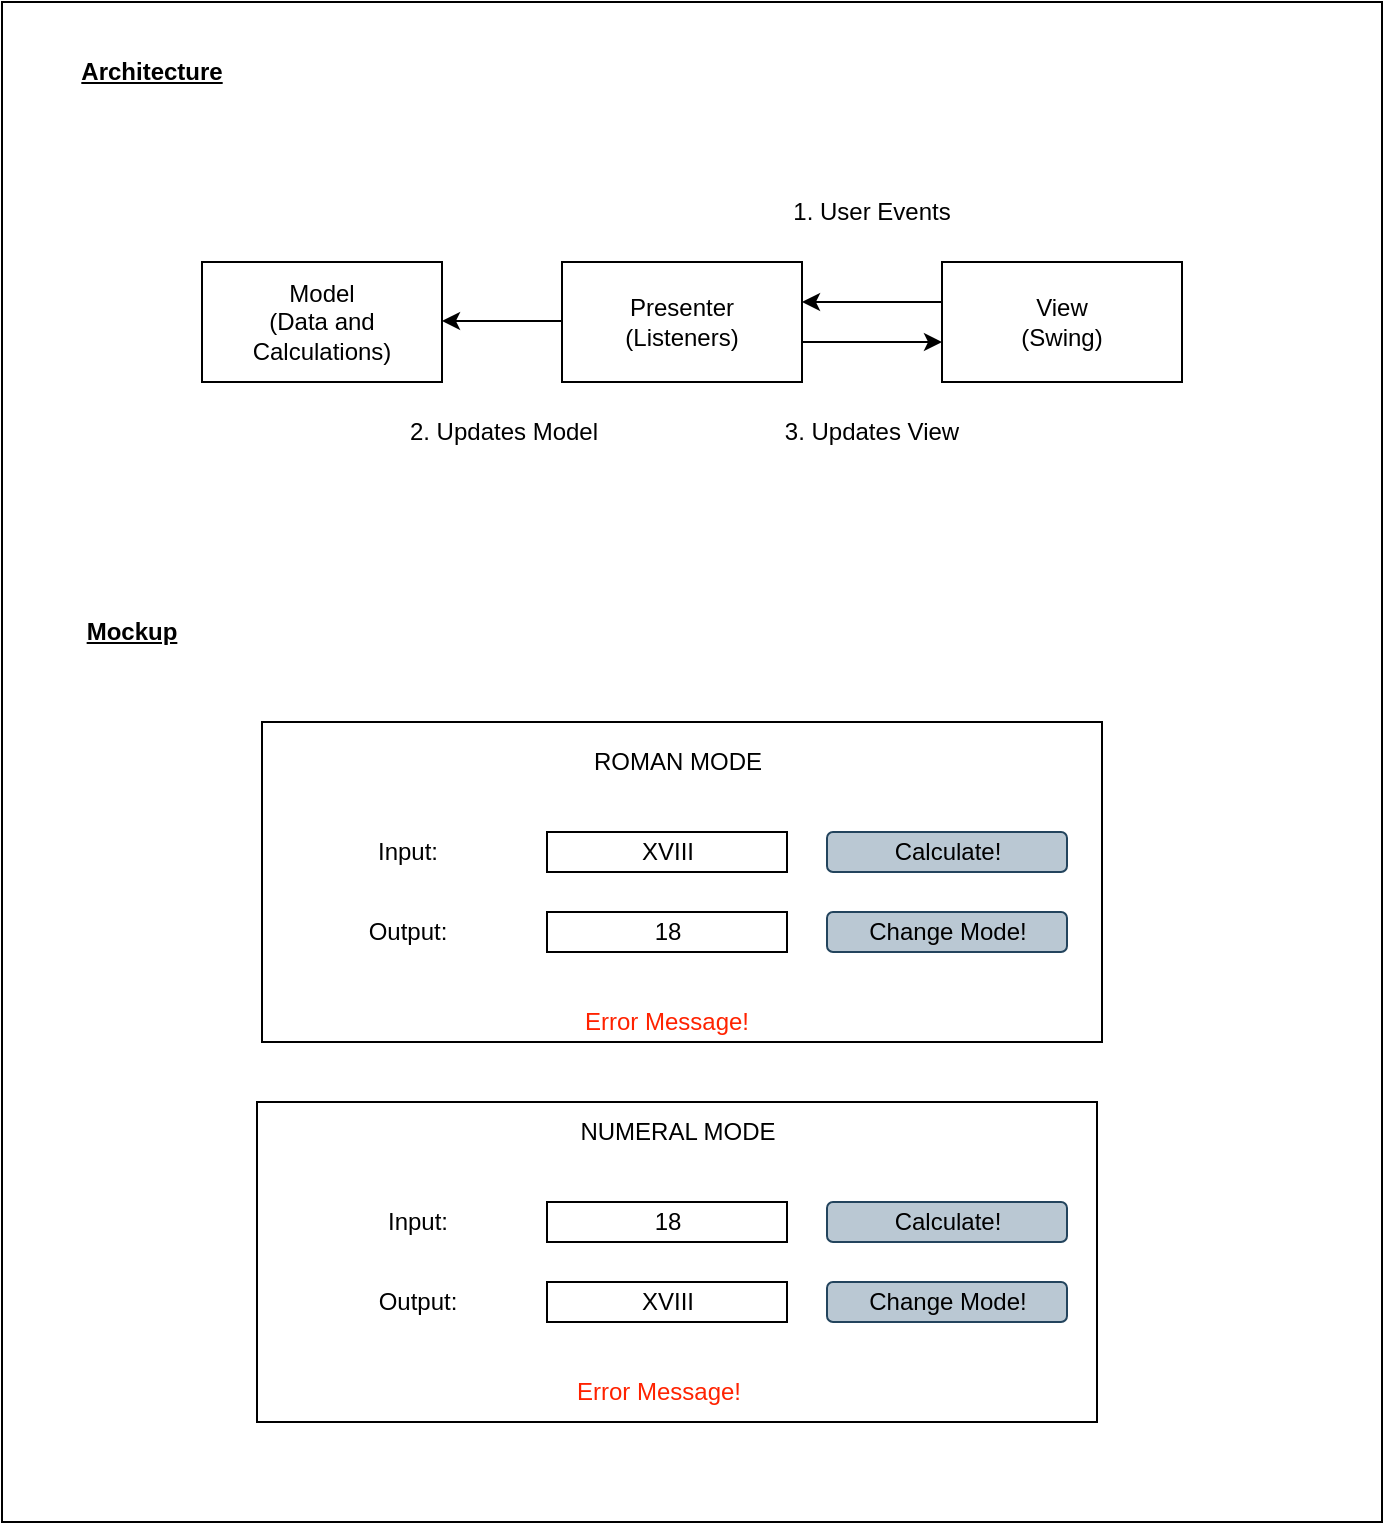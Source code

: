 <mxfile version="21.6.9" type="device">
  <diagram name="Page-1" id="hKeBWPxops-o2fmAVMxI">
    <mxGraphModel dx="1434" dy="790" grid="1" gridSize="10" guides="1" tooltips="1" connect="1" arrows="1" fold="1" page="1" pageScale="1" pageWidth="827" pageHeight="1169" math="0" shadow="0">
      <root>
        <mxCell id="0" />
        <mxCell id="1" parent="0" />
        <mxCell id="PRIxg2T4UoJAkLAPhxXy-38" value="" style="rounded=0;whiteSpace=wrap;html=1;" vertex="1" parent="1">
          <mxGeometry x="69" y="60" width="690" height="760" as="geometry" />
        </mxCell>
        <mxCell id="PRIxg2T4UoJAkLAPhxXy-1" value="Model&lt;br&gt;(Data and Calculations)" style="rounded=0;whiteSpace=wrap;html=1;" vertex="1" parent="1">
          <mxGeometry x="169" y="190" width="120" height="60" as="geometry" />
        </mxCell>
        <mxCell id="PRIxg2T4UoJAkLAPhxXy-2" value="Presenter&lt;br&gt;(Listeners)" style="rounded=0;whiteSpace=wrap;html=1;" vertex="1" parent="1">
          <mxGeometry x="349" y="190" width="120" height="60" as="geometry" />
        </mxCell>
        <mxCell id="PRIxg2T4UoJAkLAPhxXy-3" value="View&lt;br&gt;(Swing)" style="rounded=0;whiteSpace=wrap;html=1;" vertex="1" parent="1">
          <mxGeometry x="539" y="190" width="120" height="60" as="geometry" />
        </mxCell>
        <mxCell id="PRIxg2T4UoJAkLAPhxXy-7" value="" style="endArrow=classic;html=1;rounded=0;exitX=1;exitY=0.25;exitDx=0;exitDy=0;entryX=0;entryY=0.25;entryDx=0;entryDy=0;" edge="1" parent="1">
          <mxGeometry width="50" height="50" relative="1" as="geometry">
            <mxPoint x="469" y="230" as="sourcePoint" />
            <mxPoint x="539" y="230" as="targetPoint" />
          </mxGeometry>
        </mxCell>
        <mxCell id="PRIxg2T4UoJAkLAPhxXy-8" value="" style="endArrow=classic;html=1;rounded=0;exitX=0;exitY=0.75;exitDx=0;exitDy=0;entryX=1;entryY=0.75;entryDx=0;entryDy=0;" edge="1" parent="1">
          <mxGeometry width="50" height="50" relative="1" as="geometry">
            <mxPoint x="539" y="210" as="sourcePoint" />
            <mxPoint x="469" y="210" as="targetPoint" />
          </mxGeometry>
        </mxCell>
        <mxCell id="PRIxg2T4UoJAkLAPhxXy-9" value="" style="endArrow=classic;html=1;rounded=0;entryX=1;entryY=0.75;entryDx=0;entryDy=0;" edge="1" parent="1">
          <mxGeometry width="50" height="50" relative="1" as="geometry">
            <mxPoint x="349" y="219.5" as="sourcePoint" />
            <mxPoint x="289" y="219.5" as="targetPoint" />
          </mxGeometry>
        </mxCell>
        <mxCell id="PRIxg2T4UoJAkLAPhxXy-10" value="1. User Events" style="text;html=1;strokeColor=none;fillColor=none;align=center;verticalAlign=middle;whiteSpace=wrap;rounded=0;" vertex="1" parent="1">
          <mxGeometry x="439" y="150" width="130" height="30" as="geometry" />
        </mxCell>
        <mxCell id="PRIxg2T4UoJAkLAPhxXy-11" value="2. Updates Model" style="text;html=1;strokeColor=none;fillColor=none;align=center;verticalAlign=middle;whiteSpace=wrap;rounded=0;" vertex="1" parent="1">
          <mxGeometry x="255" y="260" width="130" height="30" as="geometry" />
        </mxCell>
        <mxCell id="PRIxg2T4UoJAkLAPhxXy-12" value="3. Updates View" style="text;html=1;strokeColor=none;fillColor=none;align=center;verticalAlign=middle;whiteSpace=wrap;rounded=0;" vertex="1" parent="1">
          <mxGeometry x="439" y="260" width="130" height="30" as="geometry" />
        </mxCell>
        <mxCell id="PRIxg2T4UoJAkLAPhxXy-13" value="" style="rounded=0;whiteSpace=wrap;html=1;" vertex="1" parent="1">
          <mxGeometry x="199" y="420" width="420" height="160" as="geometry" />
        </mxCell>
        <mxCell id="PRIxg2T4UoJAkLAPhxXy-14" value="&lt;u&gt;Architecture&lt;/u&gt;" style="text;html=1;strokeColor=none;fillColor=none;align=center;verticalAlign=middle;whiteSpace=wrap;rounded=0;fontStyle=1" vertex="1" parent="1">
          <mxGeometry x="79" y="80" width="130" height="30" as="geometry" />
        </mxCell>
        <mxCell id="PRIxg2T4UoJAkLAPhxXy-15" value="Mockup" style="text;html=1;strokeColor=none;fillColor=none;align=center;verticalAlign=middle;whiteSpace=wrap;rounded=0;fontStyle=5" vertex="1" parent="1">
          <mxGeometry x="69" y="360" width="130" height="30" as="geometry" />
        </mxCell>
        <mxCell id="PRIxg2T4UoJAkLAPhxXy-16" value="XVIII" style="rounded=0;whiteSpace=wrap;html=1;" vertex="1" parent="1">
          <mxGeometry x="341.5" y="475" width="120" height="20" as="geometry" />
        </mxCell>
        <mxCell id="PRIxg2T4UoJAkLAPhxXy-17" value="Input:" style="text;html=1;strokeColor=none;fillColor=none;align=center;verticalAlign=middle;whiteSpace=wrap;rounded=0;" vertex="1" parent="1">
          <mxGeometry x="206.5" y="470" width="130" height="30" as="geometry" />
        </mxCell>
        <mxCell id="PRIxg2T4UoJAkLAPhxXy-18" value="18" style="rounded=0;whiteSpace=wrap;html=1;" vertex="1" parent="1">
          <mxGeometry x="341.5" y="515" width="120" height="20" as="geometry" />
        </mxCell>
        <mxCell id="PRIxg2T4UoJAkLAPhxXy-19" value="Output:" style="text;html=1;strokeColor=none;fillColor=none;align=center;verticalAlign=middle;whiteSpace=wrap;rounded=0;" vertex="1" parent="1">
          <mxGeometry x="206.5" y="510" width="130" height="30" as="geometry" />
        </mxCell>
        <mxCell id="PRIxg2T4UoJAkLAPhxXy-21" value="Calculate!" style="rounded=1;whiteSpace=wrap;html=1;fillColor=#bac8d3;strokeColor=#23445d;" vertex="1" parent="1">
          <mxGeometry x="481.5" y="475" width="120" height="20" as="geometry" />
        </mxCell>
        <mxCell id="PRIxg2T4UoJAkLAPhxXy-22" value="Change Mode!" style="rounded=1;whiteSpace=wrap;html=1;fillColor=#bac8d3;strokeColor=#23445d;" vertex="1" parent="1">
          <mxGeometry x="481.5" y="515" width="120" height="20" as="geometry" />
        </mxCell>
        <mxCell id="PRIxg2T4UoJAkLAPhxXy-23" value="" style="rounded=0;whiteSpace=wrap;html=1;" vertex="1" parent="1">
          <mxGeometry x="196.5" y="610" width="420" height="160" as="geometry" />
        </mxCell>
        <mxCell id="PRIxg2T4UoJAkLAPhxXy-24" value="18" style="rounded=0;whiteSpace=wrap;html=1;" vertex="1" parent="1">
          <mxGeometry x="341.5" y="660" width="120" height="20" as="geometry" />
        </mxCell>
        <mxCell id="PRIxg2T4UoJAkLAPhxXy-26" value="XVIII" style="rounded=0;whiteSpace=wrap;html=1;" vertex="1" parent="1">
          <mxGeometry x="341.5" y="700" width="120" height="20" as="geometry" />
        </mxCell>
        <mxCell id="PRIxg2T4UoJAkLAPhxXy-28" value="Calculate!" style="rounded=1;whiteSpace=wrap;html=1;fillColor=#bac8d3;strokeColor=#23445d;" vertex="1" parent="1">
          <mxGeometry x="481.5" y="660" width="120" height="20" as="geometry" />
        </mxCell>
        <mxCell id="PRIxg2T4UoJAkLAPhxXy-29" value="Change Mode!" style="rounded=1;whiteSpace=wrap;html=1;fillColor=#bac8d3;strokeColor=#23445d;" vertex="1" parent="1">
          <mxGeometry x="481.5" y="700" width="120" height="20" as="geometry" />
        </mxCell>
        <mxCell id="PRIxg2T4UoJAkLAPhxXy-32" value="Error Message!" style="text;html=1;strokeColor=none;fillColor=none;align=center;verticalAlign=middle;whiteSpace=wrap;rounded=0;fontColor=#FF2200;" vertex="1" parent="1">
          <mxGeometry x="331" y="555" width="141" height="30" as="geometry" />
        </mxCell>
        <mxCell id="PRIxg2T4UoJAkLAPhxXy-33" value="Error Message!" style="text;html=1;strokeColor=none;fillColor=none;align=center;verticalAlign=middle;whiteSpace=wrap;rounded=0;fontColor=#FF2200;" vertex="1" parent="1">
          <mxGeometry x="326.5" y="740" width="141" height="30" as="geometry" />
        </mxCell>
        <mxCell id="PRIxg2T4UoJAkLAPhxXy-34" value="Input:" style="text;html=1;strokeColor=none;fillColor=none;align=center;verticalAlign=middle;whiteSpace=wrap;rounded=0;" vertex="1" parent="1">
          <mxGeometry x="211.5" y="655" width="130" height="30" as="geometry" />
        </mxCell>
        <mxCell id="PRIxg2T4UoJAkLAPhxXy-35" value="Output:" style="text;html=1;strokeColor=none;fillColor=none;align=center;verticalAlign=middle;whiteSpace=wrap;rounded=0;" vertex="1" parent="1">
          <mxGeometry x="211.5" y="695" width="130" height="30" as="geometry" />
        </mxCell>
        <mxCell id="PRIxg2T4UoJAkLAPhxXy-36" value="NUMERAL MODE" style="text;html=1;strokeColor=none;fillColor=none;align=center;verticalAlign=middle;whiteSpace=wrap;rounded=0;" vertex="1" parent="1">
          <mxGeometry x="341.5" y="610" width="130" height="30" as="geometry" />
        </mxCell>
        <mxCell id="PRIxg2T4UoJAkLAPhxXy-37" value="ROMAN MODE" style="text;html=1;strokeColor=none;fillColor=none;align=center;verticalAlign=middle;whiteSpace=wrap;rounded=0;" vertex="1" parent="1">
          <mxGeometry x="341.5" y="425" width="130" height="30" as="geometry" />
        </mxCell>
      </root>
    </mxGraphModel>
  </diagram>
</mxfile>
